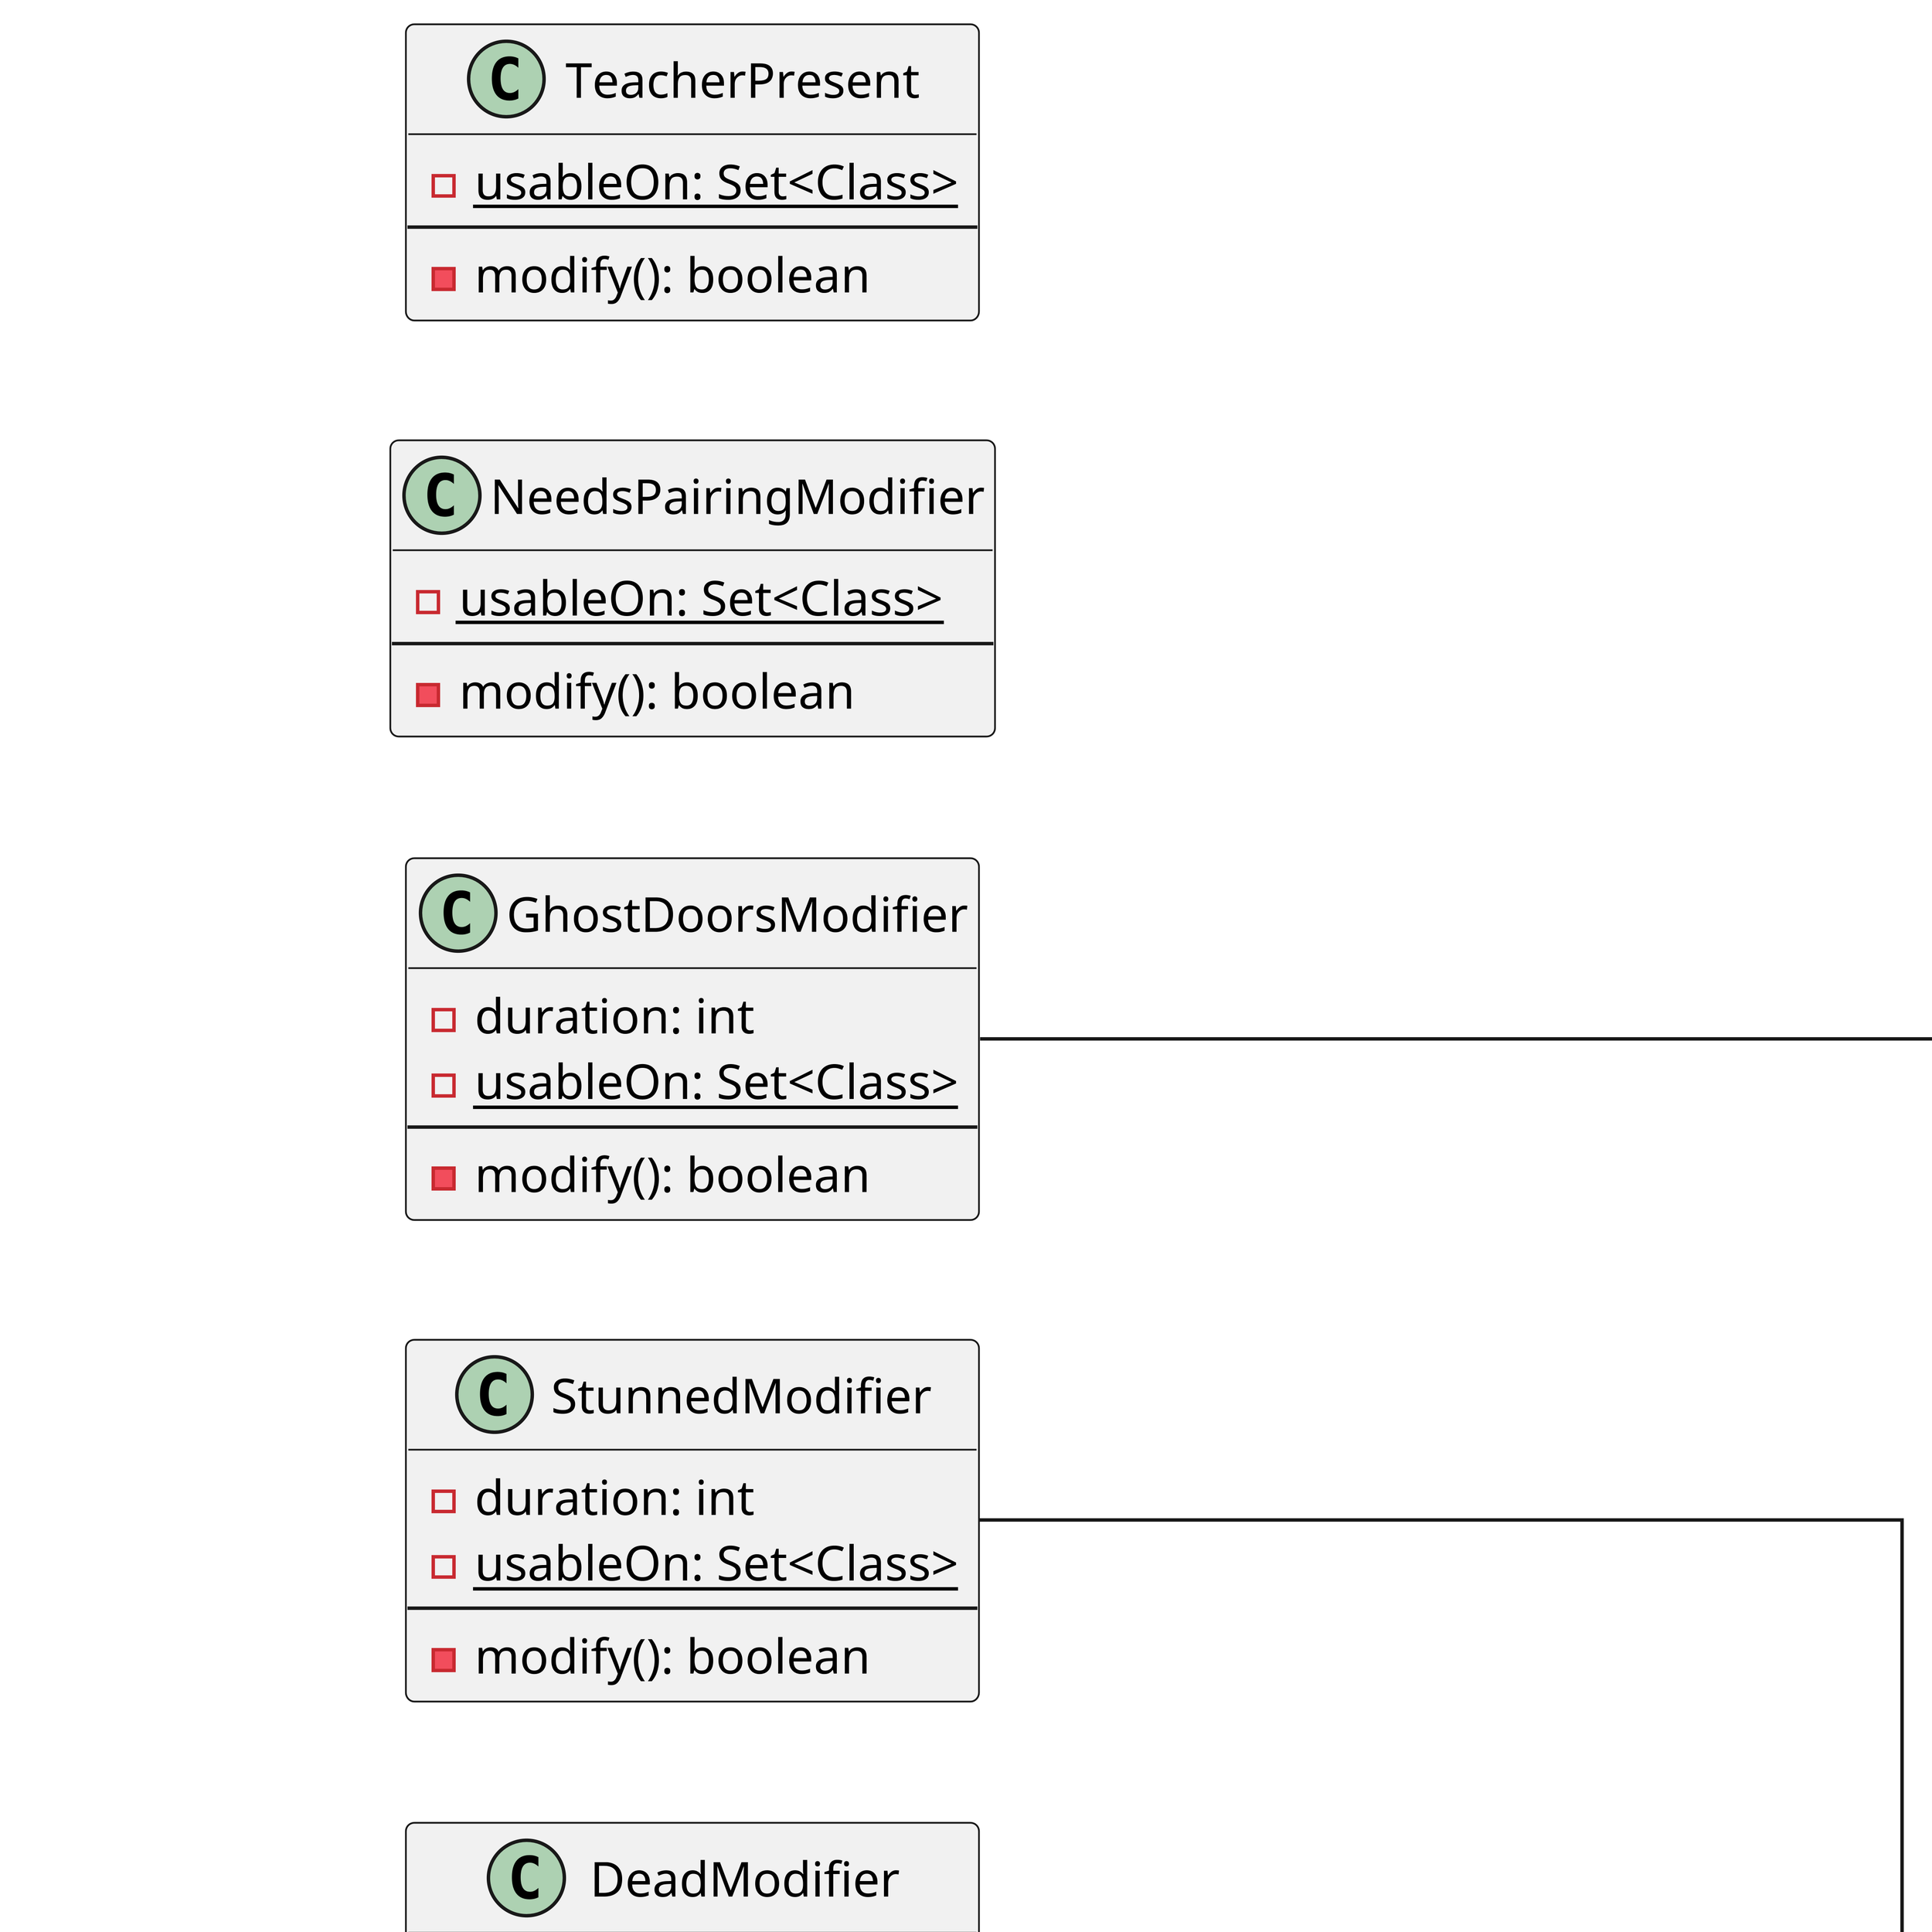 @startuml

left to right direction
skinparam dpi 700
skinparam linetype ortho

class Identifier{
  -id: int
  -alreadyUsed: Set<int> {static}
  --
}

abstract class Modifier{
  -id: Identifier
  -affected: Entity
  -affectedMethod: Method
  -target: ModifierTarget
  --
  -Modifier(_affected: Entity)
  -modify(): boolean {abstract}
}

'Item modifiers
class ChargeModifier{
  -charge: int
  -usableOn: Set<Class> {static}
  --
  -modify(): boolean
}

class OnModifier{
  -isON: boolean
  -usableOn: Set<Class> {static}
  --
  -modify(): boolean
}

class PairedModifier{
  -paired: Transistor
  -usableOn: Set<Class> {static}
  --
  -modify(): boolean
}

class NeedsPairingModifier{
  -usableOn: Set<Class> {static}
  --
  -modify(): boolean
}

'Room modifiers
class GassedModifier{
  -duration: int
  -usableOn: Set<Class> {static}
  --
  -modify(): boolean
}

class GhostDoorsModifier{
  -duration: int
  -usableOn: Set<Class> {static}
  --
  -modify(): boolean
}

class TeacherPresent{
  -usableOn: Set<Class> {static}
  --
  -modify(): boolean
}


'Human modifiers
class StunnedModifier{
  -duration: int
  -usableOn: Set<Class> {static}
  --
  -modify(): boolean
}

class DeadModifier{
  -usableOn: Set<Class> {static}
  --
  -modify(): boolean
}

abstract class Entity{
  -id: Identifier
  -modifiers: List<Modifier>
  __
  -delete(): boolean
  -create(): boolean
  -removeModifier(mod: Modifier): boolean
  -applyModifier(mod: Modifier): boolean
  -isFunctionCallable(methodSignature: Method): boolean
}

abstract class Human{
  -position: Room
  -inventory: Inventory
  __
  -move(): boolean
  -useItem(): boolean
  -pickUpItem(): boolean
  -dropItem(): boolean
  -dropAllItems(): boolean
  -changeRoom(room: Room): boolean
}
class Student{
  -isAlive(): boolean
}
class Teacher{
  -kill(): boolean
}

abstract class Item{
  -use(): boolean {abstract}
}
class TVSZ{
  __
  -use(): boolean
}
class BeerGlass{
  __
  -use(): boolean
}
class Camembert{
  __
  -use(): boolean
}
class Mask{
  __
  -use(): boolean
}
class Cloth{
  __
  -use(): boolean
}
class Transistor{
  __
  -use(): boolean
}
class Slipstick{
  __
  -use(): boolean
}
class Door{
  -target: Room
  --
  -open(): boolean
  -knock(): boolean
}
class Room{
  -inventory: Inventory
  -playerList: List<Human>
  -doorList: List<Door>
  --
  -isFree(): boolean
  -addHuman(player: Human): boolean
  -enter(player: Human): boolean
  -leaveRoom(player: Human): boolean
}
class Inventory{
  -maxSize: int
  -container: List<Item>
  --
  -transferItems(o: itemContainer, ids: List<Identifier>): boolean
  -sendInventoryList(): boolean
  -selectItem(): Identifier
}

ChargeModifier --|> Modifier
OnModifier --|> Modifier
GassedModifier --|> Modifier
GhostDoorsModifier --|> Modifier
StunnedModifier --|> Modifier
DeadModifier --|> Modifier
PairedModifier --|> Modifier

Modifier --* Identifier
Entity --* Identifier
Entity --o Modifier
Entity <|-- Human
Entity <|-- Item
Entity <|-- Room
Entity <|-- Door
Human <|-- Student
Human <|-- Teacher
Inventory *-- Human
Inventory *-- Room
Item <|-- TVSZ
Item <|-- BeerGlass
Item <|-- Camembert
Item <|-- Mask
Item <|-- Cloth
Item <|-- Transistor
Item <|-- Slipstick
Item o-- Inventory
Door *-- Room
Room o-- Door
Human o-- Room
@enduml